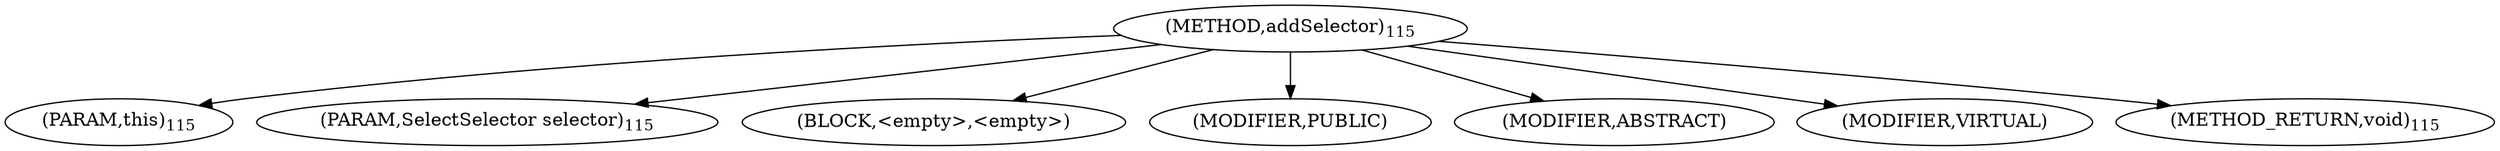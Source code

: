digraph "addSelector" {  
"61" [label = <(METHOD,addSelector)<SUB>115</SUB>> ]
"62" [label = <(PARAM,this)<SUB>115</SUB>> ]
"63" [label = <(PARAM,SelectSelector selector)<SUB>115</SUB>> ]
"64" [label = <(BLOCK,&lt;empty&gt;,&lt;empty&gt;)> ]
"65" [label = <(MODIFIER,PUBLIC)> ]
"66" [label = <(MODIFIER,ABSTRACT)> ]
"67" [label = <(MODIFIER,VIRTUAL)> ]
"68" [label = <(METHOD_RETURN,void)<SUB>115</SUB>> ]
  "61" -> "62" 
  "61" -> "63" 
  "61" -> "64" 
  "61" -> "65" 
  "61" -> "66" 
  "61" -> "67" 
  "61" -> "68" 
}

